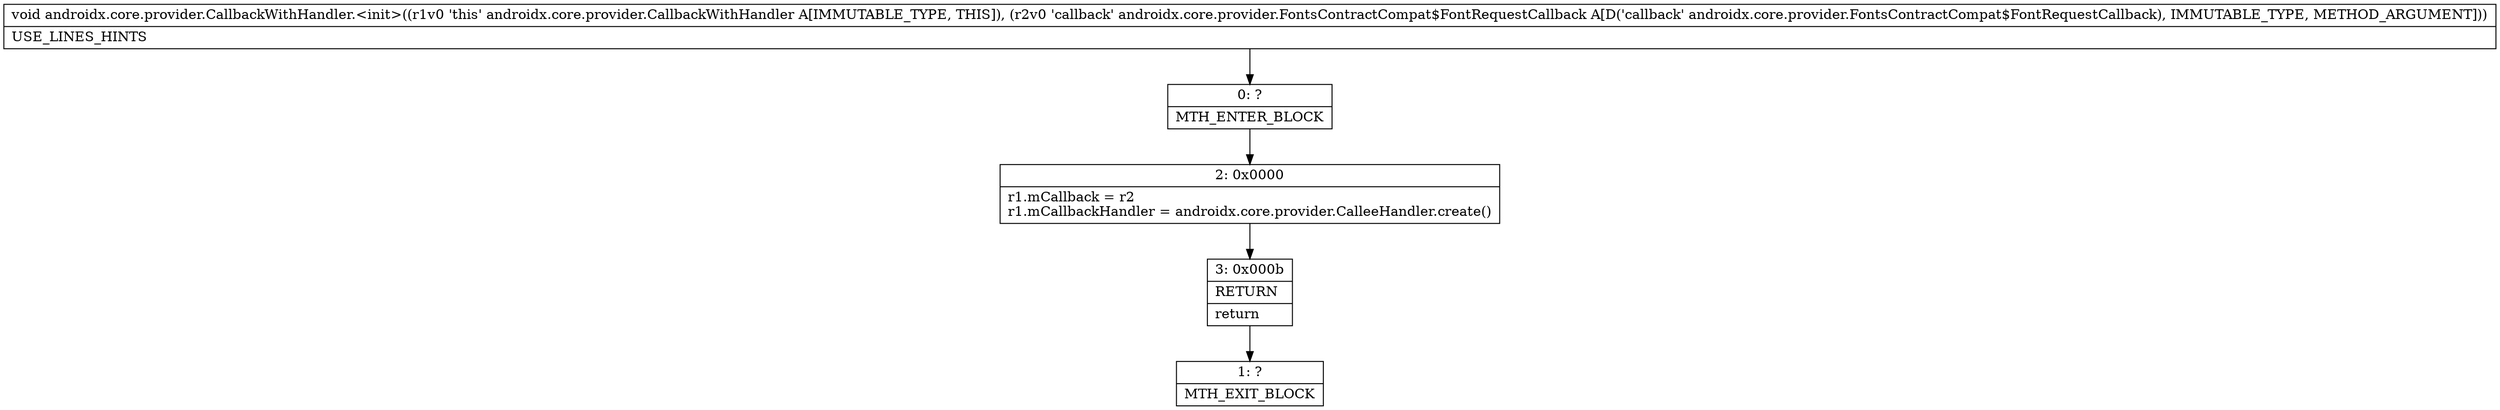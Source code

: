 digraph "CFG forandroidx.core.provider.CallbackWithHandler.\<init\>(Landroidx\/core\/provider\/FontsContractCompat$FontRequestCallback;)V" {
Node_0 [shape=record,label="{0\:\ ?|MTH_ENTER_BLOCK\l}"];
Node_2 [shape=record,label="{2\:\ 0x0000|r1.mCallback = r2\lr1.mCallbackHandler = androidx.core.provider.CalleeHandler.create()\l}"];
Node_3 [shape=record,label="{3\:\ 0x000b|RETURN\l|return\l}"];
Node_1 [shape=record,label="{1\:\ ?|MTH_EXIT_BLOCK\l}"];
MethodNode[shape=record,label="{void androidx.core.provider.CallbackWithHandler.\<init\>((r1v0 'this' androidx.core.provider.CallbackWithHandler A[IMMUTABLE_TYPE, THIS]), (r2v0 'callback' androidx.core.provider.FontsContractCompat$FontRequestCallback A[D('callback' androidx.core.provider.FontsContractCompat$FontRequestCallback), IMMUTABLE_TYPE, METHOD_ARGUMENT]))  | USE_LINES_HINTS\l}"];
MethodNode -> Node_0;Node_0 -> Node_2;
Node_2 -> Node_3;
Node_3 -> Node_1;
}

